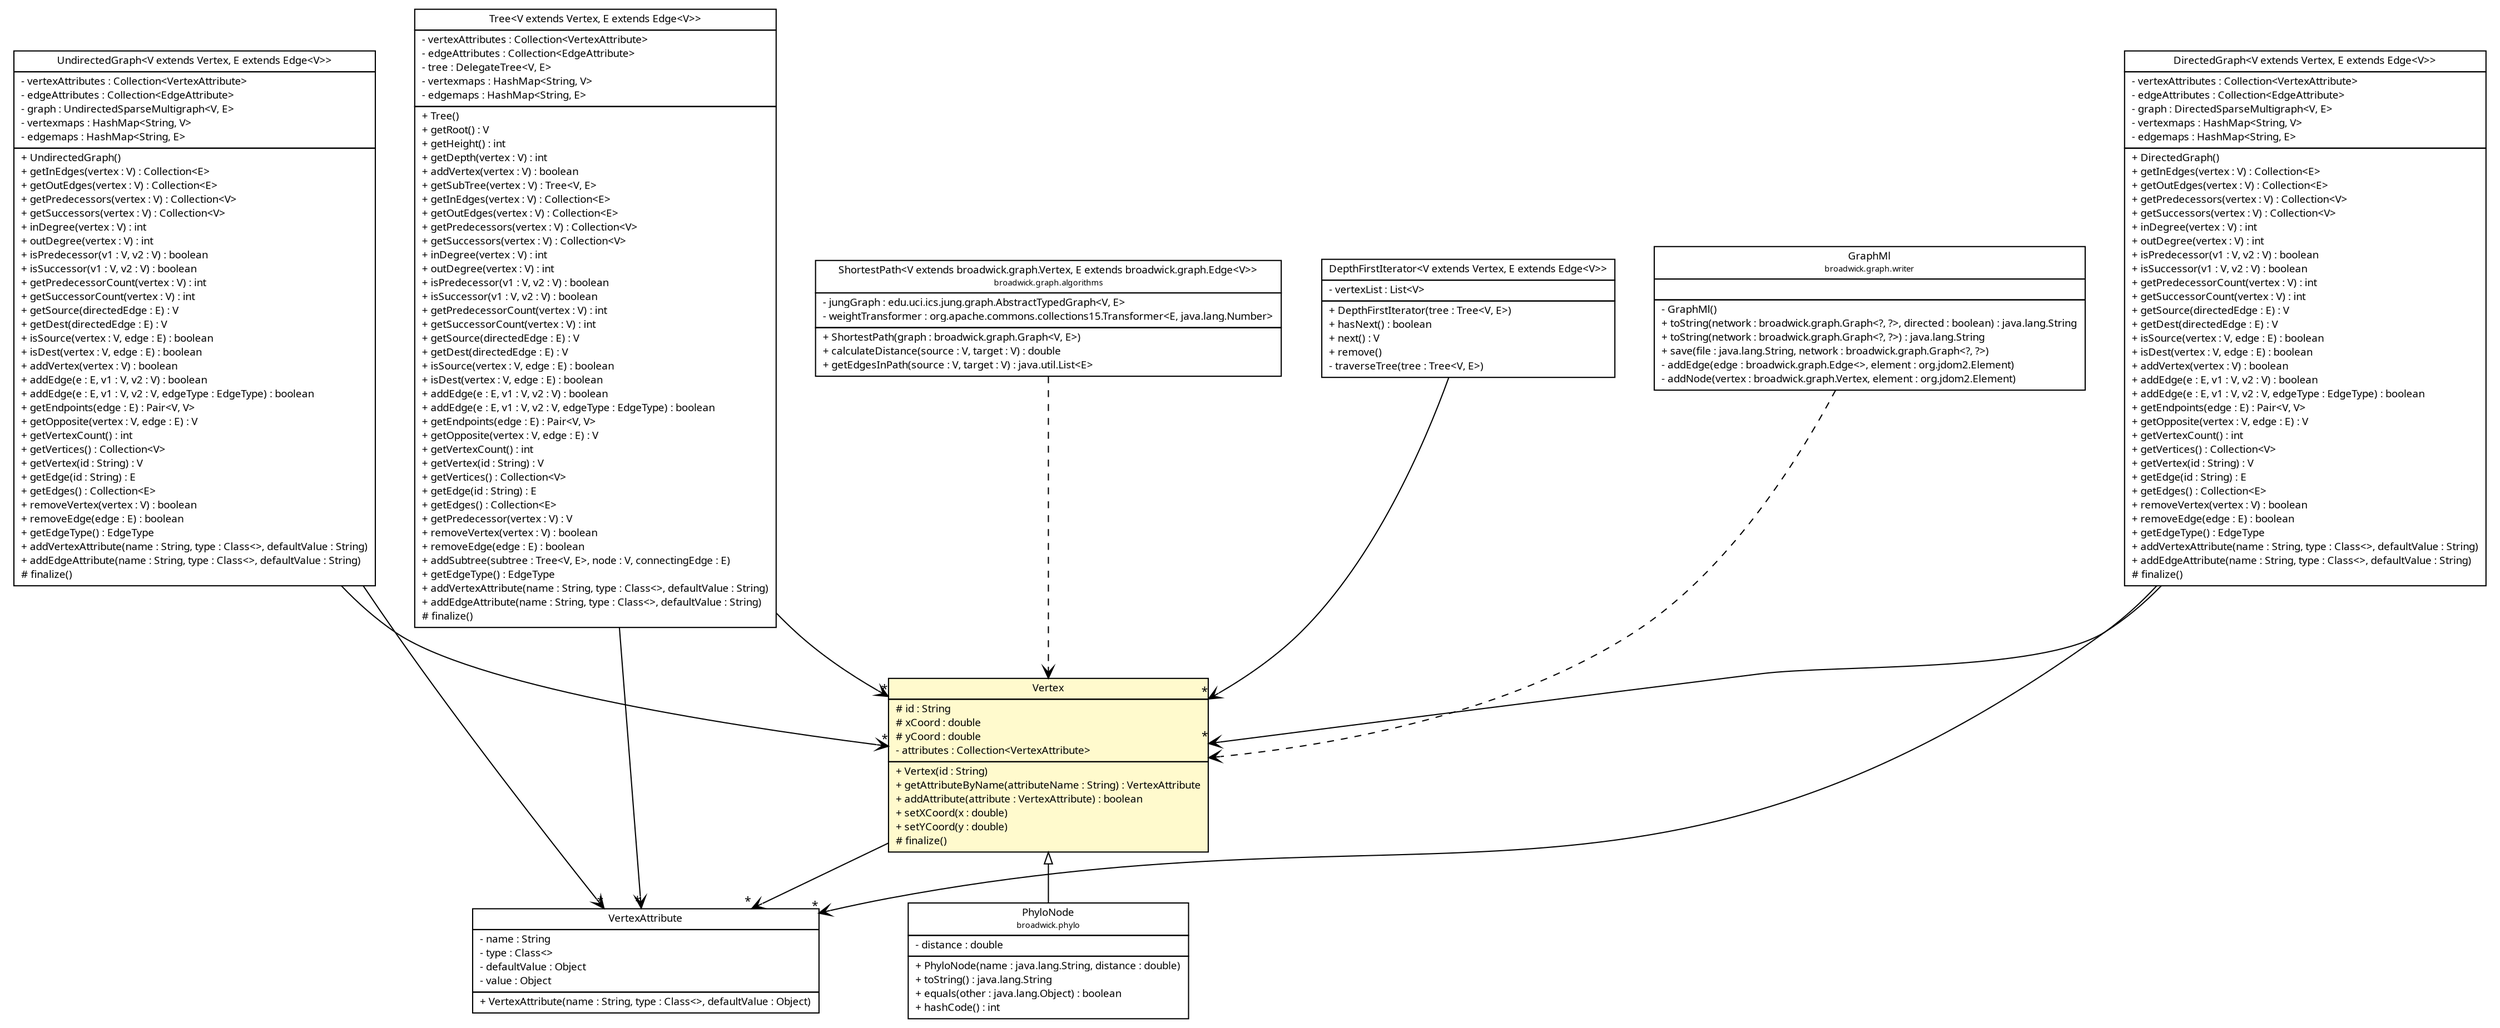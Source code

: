 #!/usr/local/bin/dot
#
# Class diagram 
# Generated by UMLGraph version R5_6 (http://www.umlgraph.org/)
#

digraph G {
	edge [fontname="Trebuchet MS",fontsize=10,labelfontname="Trebuchet MS",labelfontsize=10];
	node [fontname="Trebuchet MS",fontsize=10,shape=plaintext];
	nodesep=0.25;
	ranksep=0.5;
	// broadwick.graph.algorithms.ShortestPath<V extends broadwick.graph.Vertex, E extends broadwick.graph.Edge<V>>
	c26650 [label=<<table title="broadwick.graph.algorithms.ShortestPath" border="0" cellborder="1" cellspacing="0" cellpadding="2" port="p" href="./algorithms/ShortestPath.html">
		<tr><td><table border="0" cellspacing="0" cellpadding="1">
<tr><td align="center" balign="center"><font face="Trebuchet MS"> ShortestPath&lt;V extends broadwick.graph.Vertex, E extends broadwick.graph.Edge&lt;V&gt;&gt; </font></td></tr>
<tr><td align="center" balign="center"><font face="Trebuchet MS" point-size="7.0"> broadwick.graph.algorithms </font></td></tr>
		</table></td></tr>
		<tr><td><table border="0" cellspacing="0" cellpadding="1">
<tr><td align="left" balign="left"> - jungGraph : edu.uci.ics.jung.graph.AbstractTypedGraph&lt;V, E&gt; </td></tr>
<tr><td align="left" balign="left"> - weightTransformer : org.apache.commons.collections15.Transformer&lt;E, java.lang.Number&gt; </td></tr>
		</table></td></tr>
		<tr><td><table border="0" cellspacing="0" cellpadding="1">
<tr><td align="left" balign="left"> + ShortestPath(graph : broadwick.graph.Graph&lt;V, E&gt;) </td></tr>
<tr><td align="left" balign="left"> + calculateDistance(source : V, target : V) : double </td></tr>
<tr><td align="left" balign="left"> + getEdgesInPath(source : V, target : V) : java.util.List&lt;E&gt; </td></tr>
		</table></td></tr>
		</table>>, URL="./algorithms/ShortestPath.html", fontname="Trebuchet MS", fontcolor="black", fontsize=9.0];
	// broadwick.graph.VertexAttribute
	c26651 [label=<<table title="broadwick.graph.VertexAttribute" border="0" cellborder="1" cellspacing="0" cellpadding="2" port="p" href="./VertexAttribute.html">
		<tr><td><table border="0" cellspacing="0" cellpadding="1">
<tr><td align="center" balign="center"><font face="Trebuchet MS"> VertexAttribute </font></td></tr>
		</table></td></tr>
		<tr><td><table border="0" cellspacing="0" cellpadding="1">
<tr><td align="left" balign="left"> - name : String </td></tr>
<tr><td align="left" balign="left"> - type : Class&lt;&gt; </td></tr>
<tr><td align="left" balign="left"> - defaultValue : Object </td></tr>
<tr><td align="left" balign="left"> - value : Object </td></tr>
		</table></td></tr>
		<tr><td><table border="0" cellspacing="0" cellpadding="1">
<tr><td align="left" balign="left"> + VertexAttribute(name : String, type : Class&lt;&gt;, defaultValue : Object) </td></tr>
		</table></td></tr>
		</table>>, URL="./VertexAttribute.html", fontname="Trebuchet MS", fontcolor="black", fontsize=9.0];
	// broadwick.graph.Vertex
	c26652 [label=<<table title="broadwick.graph.Vertex" border="0" cellborder="1" cellspacing="0" cellpadding="2" port="p" bgcolor="lemonChiffon" href="./Vertex.html">
		<tr><td><table border="0" cellspacing="0" cellpadding="1">
<tr><td align="center" balign="center"><font face="Trebuchet MS"> Vertex </font></td></tr>
		</table></td></tr>
		<tr><td><table border="0" cellspacing="0" cellpadding="1">
<tr><td align="left" balign="left"> # id : String </td></tr>
<tr><td align="left" balign="left"> # xCoord : double </td></tr>
<tr><td align="left" balign="left"> # yCoord : double </td></tr>
<tr><td align="left" balign="left"> - attributes : Collection&lt;VertexAttribute&gt; </td></tr>
		</table></td></tr>
		<tr><td><table border="0" cellspacing="0" cellpadding="1">
<tr><td align="left" balign="left"> + Vertex(id : String) </td></tr>
<tr><td align="left" balign="left"> + getAttributeByName(attributeName : String) : VertexAttribute </td></tr>
<tr><td align="left" balign="left"> + addAttribute(attribute : VertexAttribute) : boolean </td></tr>
<tr><td align="left" balign="left"> + setXCoord(x : double) </td></tr>
<tr><td align="left" balign="left"> + setYCoord(y : double) </td></tr>
<tr><td align="left" balign="left"> # finalize() </td></tr>
		</table></td></tr>
		</table>>, URL="./Vertex.html", fontname="Trebuchet MS", fontcolor="black", fontsize=9.0];
	// broadwick.graph.UndirectedGraph<V extends broadwick.graph.Vertex, E extends broadwick.graph.Edge<V>>
	c26653 [label=<<table title="broadwick.graph.UndirectedGraph" border="0" cellborder="1" cellspacing="0" cellpadding="2" port="p" href="./UndirectedGraph.html">
		<tr><td><table border="0" cellspacing="0" cellpadding="1">
<tr><td align="center" balign="center"><font face="Trebuchet MS"> UndirectedGraph&lt;V extends Vertex, E extends Edge&lt;V&gt;&gt; </font></td></tr>
		</table></td></tr>
		<tr><td><table border="0" cellspacing="0" cellpadding="1">
<tr><td align="left" balign="left"> - vertexAttributes : Collection&lt;VertexAttribute&gt; </td></tr>
<tr><td align="left" balign="left"> - edgeAttributes : Collection&lt;EdgeAttribute&gt; </td></tr>
<tr><td align="left" balign="left"> - graph : UndirectedSparseMultigraph&lt;V, E&gt; </td></tr>
<tr><td align="left" balign="left"> - vertexmaps : HashMap&lt;String, V&gt; </td></tr>
<tr><td align="left" balign="left"> - edgemaps : HashMap&lt;String, E&gt; </td></tr>
		</table></td></tr>
		<tr><td><table border="0" cellspacing="0" cellpadding="1">
<tr><td align="left" balign="left"> + UndirectedGraph() </td></tr>
<tr><td align="left" balign="left"> + getInEdges(vertex : V) : Collection&lt;E&gt; </td></tr>
<tr><td align="left" balign="left"> + getOutEdges(vertex : V) : Collection&lt;E&gt; </td></tr>
<tr><td align="left" balign="left"> + getPredecessors(vertex : V) : Collection&lt;V&gt; </td></tr>
<tr><td align="left" balign="left"> + getSuccessors(vertex : V) : Collection&lt;V&gt; </td></tr>
<tr><td align="left" balign="left"> + inDegree(vertex : V) : int </td></tr>
<tr><td align="left" balign="left"> + outDegree(vertex : V) : int </td></tr>
<tr><td align="left" balign="left"> + isPredecessor(v1 : V, v2 : V) : boolean </td></tr>
<tr><td align="left" balign="left"> + isSuccessor(v1 : V, v2 : V) : boolean </td></tr>
<tr><td align="left" balign="left"> + getPredecessorCount(vertex : V) : int </td></tr>
<tr><td align="left" balign="left"> + getSuccessorCount(vertex : V) : int </td></tr>
<tr><td align="left" balign="left"> + getSource(directedEdge : E) : V </td></tr>
<tr><td align="left" balign="left"> + getDest(directedEdge : E) : V </td></tr>
<tr><td align="left" balign="left"> + isSource(vertex : V, edge : E) : boolean </td></tr>
<tr><td align="left" balign="left"> + isDest(vertex : V, edge : E) : boolean </td></tr>
<tr><td align="left" balign="left"> + addVertex(vertex : V) : boolean </td></tr>
<tr><td align="left" balign="left"> + addEdge(e : E, v1 : V, v2 : V) : boolean </td></tr>
<tr><td align="left" balign="left"> + addEdge(e : E, v1 : V, v2 : V, edgeType : EdgeType) : boolean </td></tr>
<tr><td align="left" balign="left"> + getEndpoints(edge : E) : Pair&lt;V, V&gt; </td></tr>
<tr><td align="left" balign="left"> + getOpposite(vertex : V, edge : E) : V </td></tr>
<tr><td align="left" balign="left"> + getVertexCount() : int </td></tr>
<tr><td align="left" balign="left"> + getVertices() : Collection&lt;V&gt; </td></tr>
<tr><td align="left" balign="left"> + getVertex(id : String) : V </td></tr>
<tr><td align="left" balign="left"> + getEdge(id : String) : E </td></tr>
<tr><td align="left" balign="left"> + getEdges() : Collection&lt;E&gt; </td></tr>
<tr><td align="left" balign="left"> + removeVertex(vertex : V) : boolean </td></tr>
<tr><td align="left" balign="left"> + removeEdge(edge : E) : boolean </td></tr>
<tr><td align="left" balign="left"> + getEdgeType() : EdgeType </td></tr>
<tr><td align="left" balign="left"> + addVertexAttribute(name : String, type : Class&lt;&gt;, defaultValue : String) </td></tr>
<tr><td align="left" balign="left"> + addEdgeAttribute(name : String, type : Class&lt;&gt;, defaultValue : String) </td></tr>
<tr><td align="left" balign="left"> # finalize() </td></tr>
		</table></td></tr>
		</table>>, URL="./UndirectedGraph.html", fontname="Trebuchet MS", fontcolor="black", fontsize=9.0];
	// broadwick.graph.Tree<V extends broadwick.graph.Vertex, E extends broadwick.graph.Edge<V>>
	c26654 [label=<<table title="broadwick.graph.Tree" border="0" cellborder="1" cellspacing="0" cellpadding="2" port="p" href="./Tree.html">
		<tr><td><table border="0" cellspacing="0" cellpadding="1">
<tr><td align="center" balign="center"><font face="Trebuchet MS"> Tree&lt;V extends Vertex, E extends Edge&lt;V&gt;&gt; </font></td></tr>
		</table></td></tr>
		<tr><td><table border="0" cellspacing="0" cellpadding="1">
<tr><td align="left" balign="left"> - vertexAttributes : Collection&lt;VertexAttribute&gt; </td></tr>
<tr><td align="left" balign="left"> - edgeAttributes : Collection&lt;EdgeAttribute&gt; </td></tr>
<tr><td align="left" balign="left"> - tree : DelegateTree&lt;V, E&gt; </td></tr>
<tr><td align="left" balign="left"> - vertexmaps : HashMap&lt;String, V&gt; </td></tr>
<tr><td align="left" balign="left"> - edgemaps : HashMap&lt;String, E&gt; </td></tr>
		</table></td></tr>
		<tr><td><table border="0" cellspacing="0" cellpadding="1">
<tr><td align="left" balign="left"> + Tree() </td></tr>
<tr><td align="left" balign="left"> + getRoot() : V </td></tr>
<tr><td align="left" balign="left"> + getHeight() : int </td></tr>
<tr><td align="left" balign="left"> + getDepth(vertex : V) : int </td></tr>
<tr><td align="left" balign="left"> + addVertex(vertex : V) : boolean </td></tr>
<tr><td align="left" balign="left"> + getSubTree(vertex : V) : Tree&lt;V, E&gt; </td></tr>
<tr><td align="left" balign="left"> + getInEdges(vertex : V) : Collection&lt;E&gt; </td></tr>
<tr><td align="left" balign="left"> + getOutEdges(vertex : V) : Collection&lt;E&gt; </td></tr>
<tr><td align="left" balign="left"> + getPredecessors(vertex : V) : Collection&lt;V&gt; </td></tr>
<tr><td align="left" balign="left"> + getSuccessors(vertex : V) : Collection&lt;V&gt; </td></tr>
<tr><td align="left" balign="left"> + inDegree(vertex : V) : int </td></tr>
<tr><td align="left" balign="left"> + outDegree(vertex : V) : int </td></tr>
<tr><td align="left" balign="left"> + isPredecessor(v1 : V, v2 : V) : boolean </td></tr>
<tr><td align="left" balign="left"> + isSuccessor(v1 : V, v2 : V) : boolean </td></tr>
<tr><td align="left" balign="left"> + getPredecessorCount(vertex : V) : int </td></tr>
<tr><td align="left" balign="left"> + getSuccessorCount(vertex : V) : int </td></tr>
<tr><td align="left" balign="left"> + getSource(directedEdge : E) : V </td></tr>
<tr><td align="left" balign="left"> + getDest(directedEdge : E) : V </td></tr>
<tr><td align="left" balign="left"> + isSource(vertex : V, edge : E) : boolean </td></tr>
<tr><td align="left" balign="left"> + isDest(vertex : V, edge : E) : boolean </td></tr>
<tr><td align="left" balign="left"> + addEdge(e : E, v1 : V, v2 : V) : boolean </td></tr>
<tr><td align="left" balign="left"> + addEdge(e : E, v1 : V, v2 : V, edgeType : EdgeType) : boolean </td></tr>
<tr><td align="left" balign="left"> + getEndpoints(edge : E) : Pair&lt;V, V&gt; </td></tr>
<tr><td align="left" balign="left"> + getOpposite(vertex : V, edge : E) : V </td></tr>
<tr><td align="left" balign="left"> + getVertexCount() : int </td></tr>
<tr><td align="left" balign="left"> + getVertex(id : String) : V </td></tr>
<tr><td align="left" balign="left"> + getVertices() : Collection&lt;V&gt; </td></tr>
<tr><td align="left" balign="left"> + getEdge(id : String) : E </td></tr>
<tr><td align="left" balign="left"> + getEdges() : Collection&lt;E&gt; </td></tr>
<tr><td align="left" balign="left"> + getPredecessor(vertex : V) : V </td></tr>
<tr><td align="left" balign="left"> + removeVertex(vertex : V) : boolean </td></tr>
<tr><td align="left" balign="left"> + removeEdge(edge : E) : boolean </td></tr>
<tr><td align="left" balign="left"> + addSubtree(subtree : Tree&lt;V, E&gt;, node : V, connectingEdge : E) </td></tr>
<tr><td align="left" balign="left"> + getEdgeType() : EdgeType </td></tr>
<tr><td align="left" balign="left"> + addVertexAttribute(name : String, type : Class&lt;&gt;, defaultValue : String) </td></tr>
<tr><td align="left" balign="left"> + addEdgeAttribute(name : String, type : Class&lt;&gt;, defaultValue : String) </td></tr>
<tr><td align="left" balign="left"> # finalize() </td></tr>
		</table></td></tr>
		</table>>, URL="./Tree.html", fontname="Trebuchet MS", fontcolor="black", fontsize=9.0];
	// broadwick.graph.DirectedGraph<V extends broadwick.graph.Vertex, E extends broadwick.graph.Edge<V>>
	c26659 [label=<<table title="broadwick.graph.DirectedGraph" border="0" cellborder="1" cellspacing="0" cellpadding="2" port="p" href="./DirectedGraph.html">
		<tr><td><table border="0" cellspacing="0" cellpadding="1">
<tr><td align="center" balign="center"><font face="Trebuchet MS"> DirectedGraph&lt;V extends Vertex, E extends Edge&lt;V&gt;&gt; </font></td></tr>
		</table></td></tr>
		<tr><td><table border="0" cellspacing="0" cellpadding="1">
<tr><td align="left" balign="left"> - vertexAttributes : Collection&lt;VertexAttribute&gt; </td></tr>
<tr><td align="left" balign="left"> - edgeAttributes : Collection&lt;EdgeAttribute&gt; </td></tr>
<tr><td align="left" balign="left"> - graph : DirectedSparseMultigraph&lt;V, E&gt; </td></tr>
<tr><td align="left" balign="left"> - vertexmaps : HashMap&lt;String, V&gt; </td></tr>
<tr><td align="left" balign="left"> - edgemaps : HashMap&lt;String, E&gt; </td></tr>
		</table></td></tr>
		<tr><td><table border="0" cellspacing="0" cellpadding="1">
<tr><td align="left" balign="left"> + DirectedGraph() </td></tr>
<tr><td align="left" balign="left"> + getInEdges(vertex : V) : Collection&lt;E&gt; </td></tr>
<tr><td align="left" balign="left"> + getOutEdges(vertex : V) : Collection&lt;E&gt; </td></tr>
<tr><td align="left" balign="left"> + getPredecessors(vertex : V) : Collection&lt;V&gt; </td></tr>
<tr><td align="left" balign="left"> + getSuccessors(vertex : V) : Collection&lt;V&gt; </td></tr>
<tr><td align="left" balign="left"> + inDegree(vertex : V) : int </td></tr>
<tr><td align="left" balign="left"> + outDegree(vertex : V) : int </td></tr>
<tr><td align="left" balign="left"> + isPredecessor(v1 : V, v2 : V) : boolean </td></tr>
<tr><td align="left" balign="left"> + isSuccessor(v1 : V, v2 : V) : boolean </td></tr>
<tr><td align="left" balign="left"> + getPredecessorCount(vertex : V) : int </td></tr>
<tr><td align="left" balign="left"> + getSuccessorCount(vertex : V) : int </td></tr>
<tr><td align="left" balign="left"> + getSource(directedEdge : E) : V </td></tr>
<tr><td align="left" balign="left"> + getDest(directedEdge : E) : V </td></tr>
<tr><td align="left" balign="left"> + isSource(vertex : V, edge : E) : boolean </td></tr>
<tr><td align="left" balign="left"> + isDest(vertex : V, edge : E) : boolean </td></tr>
<tr><td align="left" balign="left"> + addVertex(vertex : V) : boolean </td></tr>
<tr><td align="left" balign="left"> + addEdge(e : E, v1 : V, v2 : V) : boolean </td></tr>
<tr><td align="left" balign="left"> + addEdge(e : E, v1 : V, v2 : V, edgeType : EdgeType) : boolean </td></tr>
<tr><td align="left" balign="left"> + getEndpoints(edge : E) : Pair&lt;V, V&gt; </td></tr>
<tr><td align="left" balign="left"> + getOpposite(vertex : V, edge : E) : V </td></tr>
<tr><td align="left" balign="left"> + getVertexCount() : int </td></tr>
<tr><td align="left" balign="left"> + getVertices() : Collection&lt;V&gt; </td></tr>
<tr><td align="left" balign="left"> + getVertex(id : String) : V </td></tr>
<tr><td align="left" balign="left"> + getEdge(id : String) : E </td></tr>
<tr><td align="left" balign="left"> + getEdges() : Collection&lt;E&gt; </td></tr>
<tr><td align="left" balign="left"> + removeVertex(vertex : V) : boolean </td></tr>
<tr><td align="left" balign="left"> + removeEdge(edge : E) : boolean </td></tr>
<tr><td align="left" balign="left"> + getEdgeType() : EdgeType </td></tr>
<tr><td align="left" balign="left"> + addVertexAttribute(name : String, type : Class&lt;&gt;, defaultValue : String) </td></tr>
<tr><td align="left" balign="left"> + addEdgeAttribute(name : String, type : Class&lt;&gt;, defaultValue : String) </td></tr>
<tr><td align="left" balign="left"> # finalize() </td></tr>
		</table></td></tr>
		</table>>, URL="./DirectedGraph.html", fontname="Trebuchet MS", fontcolor="black", fontsize=9.0];
	// broadwick.graph.DepthFirstIterator<V extends broadwick.graph.Vertex, E extends broadwick.graph.Edge<V>>
	c26660 [label=<<table title="broadwick.graph.DepthFirstIterator" border="0" cellborder="1" cellspacing="0" cellpadding="2" port="p" href="./DepthFirstIterator.html">
		<tr><td><table border="0" cellspacing="0" cellpadding="1">
<tr><td align="center" balign="center"><font face="Trebuchet MS"> DepthFirstIterator&lt;V extends Vertex, E extends Edge&lt;V&gt;&gt; </font></td></tr>
		</table></td></tr>
		<tr><td><table border="0" cellspacing="0" cellpadding="1">
<tr><td align="left" balign="left"> - vertexList : List&lt;V&gt; </td></tr>
		</table></td></tr>
		<tr><td><table border="0" cellspacing="0" cellpadding="1">
<tr><td align="left" balign="left"> + DepthFirstIterator(tree : Tree&lt;V, E&gt;) </td></tr>
<tr><td align="left" balign="left"> + hasNext() : boolean </td></tr>
<tr><td align="left" balign="left"> + next() : V </td></tr>
<tr><td align="left" balign="left"> + remove() </td></tr>
<tr><td align="left" balign="left"> - traverseTree(tree : Tree&lt;V, E&gt;) </td></tr>
		</table></td></tr>
		</table>>, URL="./DepthFirstIterator.html", fontname="Trebuchet MS", fontcolor="black", fontsize=9.0];
	// broadwick.graph.writer.GraphMl
	c26663 [label=<<table title="broadwick.graph.writer.GraphMl" border="0" cellborder="1" cellspacing="0" cellpadding="2" port="p" href="./writer/GraphMl.html">
		<tr><td><table border="0" cellspacing="0" cellpadding="1">
<tr><td align="center" balign="center"><font face="Trebuchet MS"> GraphMl </font></td></tr>
<tr><td align="center" balign="center"><font face="Trebuchet MS" point-size="7.0"> broadwick.graph.writer </font></td></tr>
		</table></td></tr>
		<tr><td><table border="0" cellspacing="0" cellpadding="1">
<tr><td align="left" balign="left">  </td></tr>
		</table></td></tr>
		<tr><td><table border="0" cellspacing="0" cellpadding="1">
<tr><td align="left" balign="left"> - GraphMl() </td></tr>
<tr><td align="left" balign="left"> + toString(network : broadwick.graph.Graph&lt;?, ?&gt;, directed : boolean) : java.lang.String </td></tr>
<tr><td align="left" balign="left"> + toString(network : broadwick.graph.Graph&lt;?, ?&gt;) : java.lang.String </td></tr>
<tr><td align="left" balign="left"> + save(file : java.lang.String, network : broadwick.graph.Graph&lt;?, ?&gt;) </td></tr>
<tr><td align="left" balign="left"> - addEdge(edge : broadwick.graph.Edge&lt;&gt;, element : org.jdom2.Element) </td></tr>
<tr><td align="left" balign="left"> - addNode(vertex : broadwick.graph.Vertex, element : org.jdom2.Element) </td></tr>
		</table></td></tr>
		</table>>, URL="./writer/GraphMl.html", fontname="Trebuchet MS", fontcolor="black", fontsize=9.0];
	// broadwick.phylo.PhyloNode
	c26702 [label=<<table title="broadwick.phylo.PhyloNode" border="0" cellborder="1" cellspacing="0" cellpadding="2" port="p" href="../phylo/PhyloNode.html">
		<tr><td><table border="0" cellspacing="0" cellpadding="1">
<tr><td align="center" balign="center"><font face="Trebuchet MS"> PhyloNode </font></td></tr>
<tr><td align="center" balign="center"><font face="Trebuchet MS" point-size="7.0"> broadwick.phylo </font></td></tr>
		</table></td></tr>
		<tr><td><table border="0" cellspacing="0" cellpadding="1">
<tr><td align="left" balign="left"> - distance : double </td></tr>
		</table></td></tr>
		<tr><td><table border="0" cellspacing="0" cellpadding="1">
<tr><td align="left" balign="left"> + PhyloNode(name : java.lang.String, distance : double) </td></tr>
<tr><td align="left" balign="left"> + toString() : java.lang.String </td></tr>
<tr><td align="left" balign="left"> + equals(other : java.lang.Object) : boolean </td></tr>
<tr><td align="left" balign="left"> + hashCode() : int </td></tr>
		</table></td></tr>
		</table>>, URL="../phylo/PhyloNode.html", fontname="Trebuchet MS", fontcolor="black", fontsize=9.0];
	//broadwick.phylo.PhyloNode extends broadwick.graph.Vertex
	c26652:p -> c26702:p [dir=back,arrowtail=empty];
	// broadwick.graph.Vertex NAVASSOC broadwick.graph.VertexAttribute
	c26652:p -> c26651:p [taillabel="", label="", headlabel="*", fontname="Trebuchet MS", fontcolor="black", fontsize=10.0, color="black", arrowhead=open];
	// broadwick.graph.UndirectedGraph<V extends broadwick.graph.Vertex, E extends broadwick.graph.Edge<V>> NAVASSOC broadwick.graph.VertexAttribute
	c26653:p -> c26651:p [taillabel="", label="", headlabel="*", fontname="Trebuchet MS", fontcolor="black", fontsize=10.0, color="black", arrowhead=open];
	// broadwick.graph.UndirectedGraph<V extends broadwick.graph.Vertex, E extends broadwick.graph.Edge<V>> NAVASSOC broadwick.graph.Vertex
	c26653:p -> c26652:p [taillabel="", label="", headlabel="*", fontname="Trebuchet MS", fontcolor="black", fontsize=10.0, color="black", arrowhead=open];
	// broadwick.graph.Tree<V extends broadwick.graph.Vertex, E extends broadwick.graph.Edge<V>> NAVASSOC broadwick.graph.VertexAttribute
	c26654:p -> c26651:p [taillabel="", label="", headlabel="*", fontname="Trebuchet MS", fontcolor="black", fontsize=10.0, color="black", arrowhead=open];
	// broadwick.graph.Tree<V extends broadwick.graph.Vertex, E extends broadwick.graph.Edge<V>> NAVASSOC broadwick.graph.Vertex
	c26654:p -> c26652:p [taillabel="", label="", headlabel="*", fontname="Trebuchet MS", fontcolor="black", fontsize=10.0, color="black", arrowhead=open];
	// broadwick.graph.DirectedGraph<V extends broadwick.graph.Vertex, E extends broadwick.graph.Edge<V>> NAVASSOC broadwick.graph.VertexAttribute
	c26659:p -> c26651:p [taillabel="", label="", headlabel="*", fontname="Trebuchet MS", fontcolor="black", fontsize=10.0, color="black", arrowhead=open];
	// broadwick.graph.DirectedGraph<V extends broadwick.graph.Vertex, E extends broadwick.graph.Edge<V>> NAVASSOC broadwick.graph.Vertex
	c26659:p -> c26652:p [taillabel="", label="", headlabel="*", fontname="Trebuchet MS", fontcolor="black", fontsize=10.0, color="black", arrowhead=open];
	// broadwick.graph.DepthFirstIterator<V extends broadwick.graph.Vertex, E extends broadwick.graph.Edge<V>> NAVASSOC broadwick.graph.Vertex
	c26660:p -> c26652:p [taillabel="", label="", headlabel="*", fontname="Trebuchet MS", fontcolor="black", fontsize=10.0, color="black", arrowhead=open];
	// broadwick.graph.algorithms.ShortestPath<V extends broadwick.graph.Vertex, E extends broadwick.graph.Edge<V>> DEPEND broadwick.graph.Vertex
	c26650:p -> c26652:p [taillabel="", label="", headlabel="", fontname="Trebuchet MS", fontcolor="black", fontsize=10.0, color="black", arrowhead=open, style=dashed];
	// broadwick.graph.writer.GraphMl DEPEND broadwick.graph.Vertex
	c26663:p -> c26652:p [taillabel="", label="", headlabel="", fontname="Trebuchet MS", fontcolor="black", fontsize=10.0, color="black", arrowhead=open, style=dashed];
}

